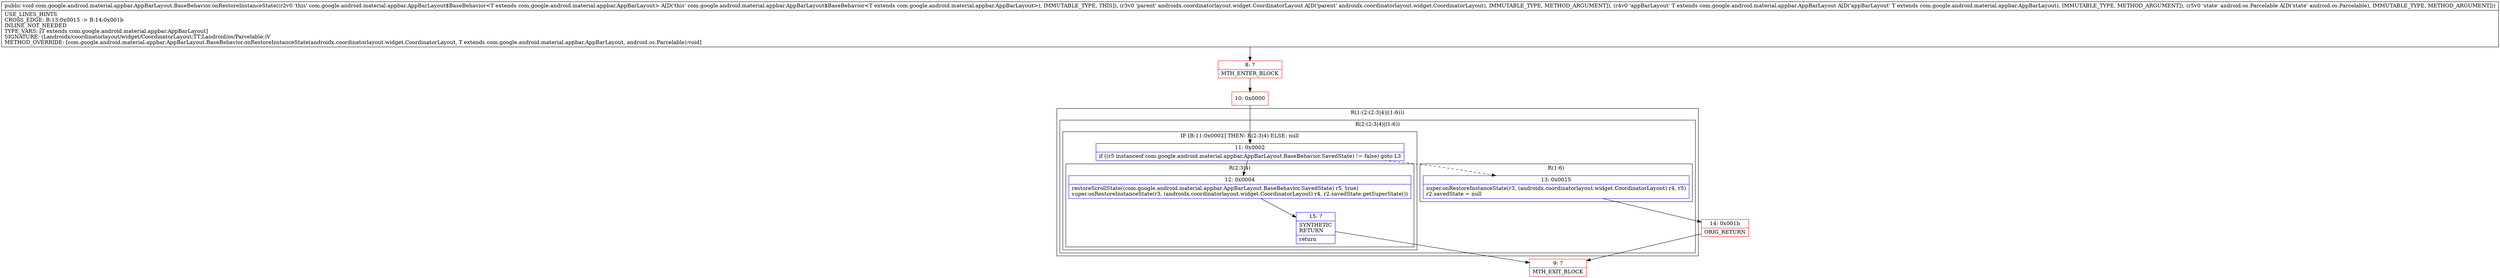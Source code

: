 digraph "CFG forcom.google.android.material.appbar.AppBarLayout.BaseBehavior.onRestoreInstanceState(Landroidx\/coordinatorlayout\/widget\/CoordinatorLayout;Lcom\/google\/android\/material\/appbar\/AppBarLayout;Landroid\/os\/Parcelable;)V" {
subgraph cluster_Region_1970381283 {
label = "R(1:(2:(2:3|4)|(1:6)))";
node [shape=record,color=blue];
subgraph cluster_Region_1975892438 {
label = "R(2:(2:3|4)|(1:6))";
node [shape=record,color=blue];
subgraph cluster_IfRegion_1375144867 {
label = "IF [B:11:0x0002] THEN: R(2:3|4) ELSE: null";
node [shape=record,color=blue];
Node_11 [shape=record,label="{11\:\ 0x0002|if ((r5 instanceof com.google.android.material.appbar.AppBarLayout.BaseBehavior.SavedState) != false) goto L3\l}"];
subgraph cluster_Region_387262008 {
label = "R(2:3|4)";
node [shape=record,color=blue];
Node_12 [shape=record,label="{12\:\ 0x0004|restoreScrollState((com.google.android.material.appbar.AppBarLayout.BaseBehavior.SavedState) r5, true)\lsuper.onRestoreInstanceState(r3, (androidx.coordinatorlayout.widget.CoordinatorLayout) r4, r2.savedState.getSuperState())\l}"];
Node_15 [shape=record,label="{15\:\ ?|SYNTHETIC\lRETURN\l|return\l}"];
}
}
subgraph cluster_Region_1871967104 {
label = "R(1:6)";
node [shape=record,color=blue];
Node_13 [shape=record,label="{13\:\ 0x0015|super.onRestoreInstanceState(r3, (androidx.coordinatorlayout.widget.CoordinatorLayout) r4, r5)\lr2.savedState = null\l}"];
}
}
}
Node_8 [shape=record,color=red,label="{8\:\ ?|MTH_ENTER_BLOCK\l}"];
Node_10 [shape=record,color=red,label="{10\:\ 0x0000}"];
Node_9 [shape=record,color=red,label="{9\:\ ?|MTH_EXIT_BLOCK\l}"];
Node_14 [shape=record,color=red,label="{14\:\ 0x001b|ORIG_RETURN\l}"];
MethodNode[shape=record,label="{public void com.google.android.material.appbar.AppBarLayout.BaseBehavior.onRestoreInstanceState((r2v0 'this' com.google.android.material.appbar.AppBarLayout$BaseBehavior\<T extends com.google.android.material.appbar.AppBarLayout\> A[D('this' com.google.android.material.appbar.AppBarLayout$BaseBehavior\<T extends com.google.android.material.appbar.AppBarLayout\>), IMMUTABLE_TYPE, THIS]), (r3v0 'parent' androidx.coordinatorlayout.widget.CoordinatorLayout A[D('parent' androidx.coordinatorlayout.widget.CoordinatorLayout), IMMUTABLE_TYPE, METHOD_ARGUMENT]), (r4v0 'appBarLayout' T extends com.google.android.material.appbar.AppBarLayout A[D('appBarLayout' T extends com.google.android.material.appbar.AppBarLayout), IMMUTABLE_TYPE, METHOD_ARGUMENT]), (r5v0 'state' android.os.Parcelable A[D('state' android.os.Parcelable), IMMUTABLE_TYPE, METHOD_ARGUMENT]))  | USE_LINES_HINTS\lCROSS_EDGE: B:13:0x0015 \-\> B:14:0x001b\lINLINE_NOT_NEEDED\lTYPE_VARS: [T extends com.google.android.material.appbar.AppBarLayout]\lSIGNATURE: (Landroidx\/coordinatorlayout\/widget\/CoordinatorLayout;TT;Landroid\/os\/Parcelable;)V\lMETHOD_OVERRIDE: [com.google.android.material.appbar.AppBarLayout.BaseBehavior.onRestoreInstanceState(androidx.coordinatorlayout.widget.CoordinatorLayout, T extends com.google.android.material.appbar.AppBarLayout, android.os.Parcelable):void]\l}"];
MethodNode -> Node_8;Node_11 -> Node_12;
Node_11 -> Node_13[style=dashed];
Node_12 -> Node_15;
Node_15 -> Node_9;
Node_13 -> Node_14;
Node_8 -> Node_10;
Node_10 -> Node_11;
Node_14 -> Node_9;
}

